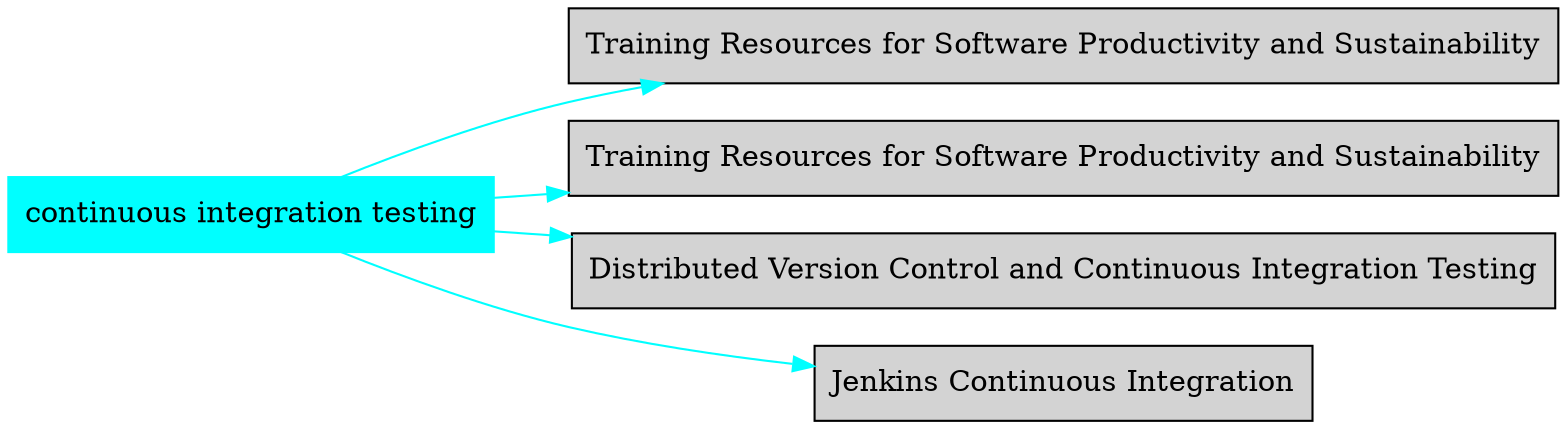 digraph bettersoftware {
            rankdir = LR;
            ratio = fill;
            node [style=filled];
            node [shape = box];
"continuous integration testing" [colorscheme="svg" color="aqua"];
"continuous integration testing" ->  "BestPracticesForHPCSwDevelopersWebinarSeries.md" [colorscheme="svg" color="aqua"];
"BestPracticesForHPCSwDevelopersWebinarSeries.md" [label="Training Resources for Software Productivity and Sustainability" URL="http://bss.parallactic.com/resources/training-resources-for-software-productivity-and-sustainability"];
"continuous integration testing" ->  "CseCollaborationThroughSoftwareImprovingProductivityAndSustainability.SIAM-CSE17.md" [colorscheme="svg" color="aqua"];
"CseCollaborationThroughSoftwareImprovingProductivityAndSustainability.SIAM-CSE17.md" [label="Training Resources for Software Productivity and Sustainability" URL="http://bss.parallactic.com/resources/training-resources-for-software-productivity-and-sustainability"];
"continuous integration testing" ->  "DistributedVersionControlAndContinuousIntegrationTesting.md" [colorscheme="svg" color="aqua"];
"DistributedVersionControlAndContinuousIntegrationTesting.md" [label="Distributed Version Control and Continuous Integration Testing" URL="http://bss.parallactic.com/resources/distributed-version-control-and-continuous-integration-testing"];
"continuous integration testing" ->  "JenkinsCI.md" [colorscheme="svg" color="aqua"];
"JenkinsCI.md" [label="Jenkins Continuous Integration" URL="http://bss.parallactic.com/resources/jenkins-continuous-integration"];
}